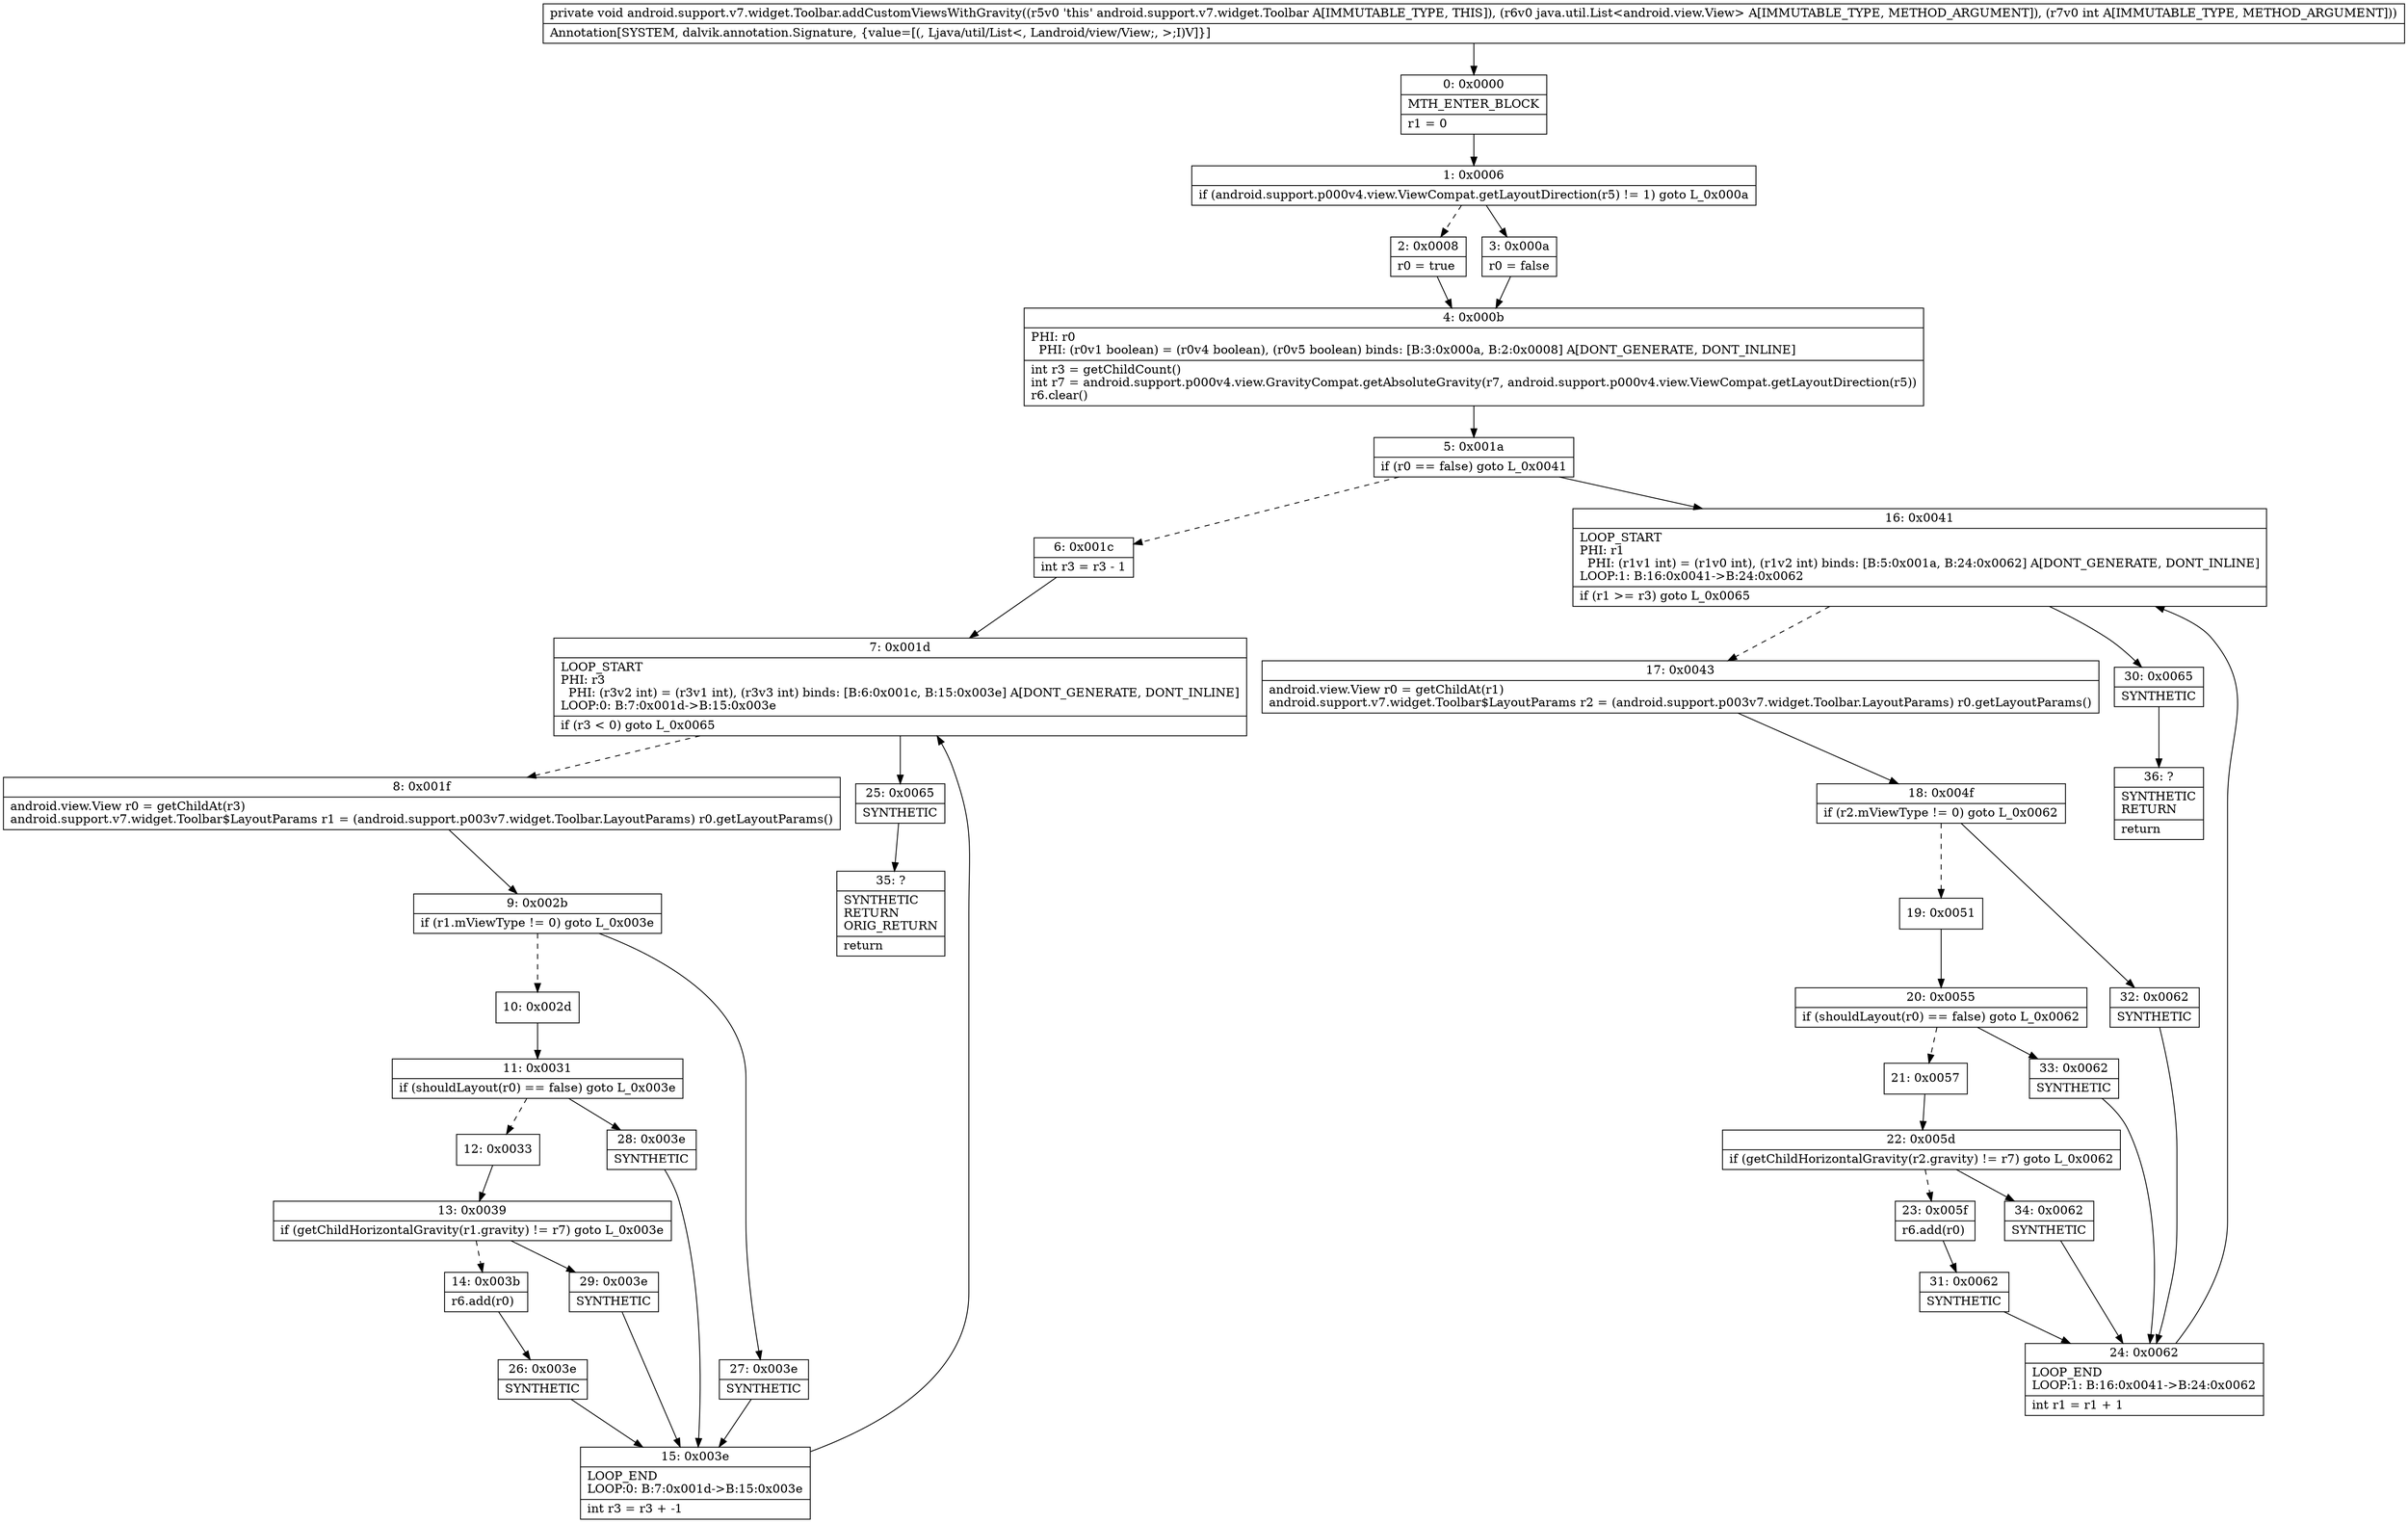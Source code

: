 digraph "CFG forandroid.support.v7.widget.Toolbar.addCustomViewsWithGravity(Ljava\/util\/List;I)V" {
Node_0 [shape=record,label="{0\:\ 0x0000|MTH_ENTER_BLOCK\l|r1 = 0\l}"];
Node_1 [shape=record,label="{1\:\ 0x0006|if (android.support.p000v4.view.ViewCompat.getLayoutDirection(r5) != 1) goto L_0x000a\l}"];
Node_2 [shape=record,label="{2\:\ 0x0008|r0 = true\l}"];
Node_3 [shape=record,label="{3\:\ 0x000a|r0 = false\l}"];
Node_4 [shape=record,label="{4\:\ 0x000b|PHI: r0 \l  PHI: (r0v1 boolean) = (r0v4 boolean), (r0v5 boolean) binds: [B:3:0x000a, B:2:0x0008] A[DONT_GENERATE, DONT_INLINE]\l|int r3 = getChildCount()\lint r7 = android.support.p000v4.view.GravityCompat.getAbsoluteGravity(r7, android.support.p000v4.view.ViewCompat.getLayoutDirection(r5))\lr6.clear()\l}"];
Node_5 [shape=record,label="{5\:\ 0x001a|if (r0 == false) goto L_0x0041\l}"];
Node_6 [shape=record,label="{6\:\ 0x001c|int r3 = r3 \- 1\l}"];
Node_7 [shape=record,label="{7\:\ 0x001d|LOOP_START\lPHI: r3 \l  PHI: (r3v2 int) = (r3v1 int), (r3v3 int) binds: [B:6:0x001c, B:15:0x003e] A[DONT_GENERATE, DONT_INLINE]\lLOOP:0: B:7:0x001d\-\>B:15:0x003e\l|if (r3 \< 0) goto L_0x0065\l}"];
Node_8 [shape=record,label="{8\:\ 0x001f|android.view.View r0 = getChildAt(r3)\landroid.support.v7.widget.Toolbar$LayoutParams r1 = (android.support.p003v7.widget.Toolbar.LayoutParams) r0.getLayoutParams()\l}"];
Node_9 [shape=record,label="{9\:\ 0x002b|if (r1.mViewType != 0) goto L_0x003e\l}"];
Node_10 [shape=record,label="{10\:\ 0x002d}"];
Node_11 [shape=record,label="{11\:\ 0x0031|if (shouldLayout(r0) == false) goto L_0x003e\l}"];
Node_12 [shape=record,label="{12\:\ 0x0033}"];
Node_13 [shape=record,label="{13\:\ 0x0039|if (getChildHorizontalGravity(r1.gravity) != r7) goto L_0x003e\l}"];
Node_14 [shape=record,label="{14\:\ 0x003b|r6.add(r0)\l}"];
Node_15 [shape=record,label="{15\:\ 0x003e|LOOP_END\lLOOP:0: B:7:0x001d\-\>B:15:0x003e\l|int r3 = r3 + \-1\l}"];
Node_16 [shape=record,label="{16\:\ 0x0041|LOOP_START\lPHI: r1 \l  PHI: (r1v1 int) = (r1v0 int), (r1v2 int) binds: [B:5:0x001a, B:24:0x0062] A[DONT_GENERATE, DONT_INLINE]\lLOOP:1: B:16:0x0041\-\>B:24:0x0062\l|if (r1 \>= r3) goto L_0x0065\l}"];
Node_17 [shape=record,label="{17\:\ 0x0043|android.view.View r0 = getChildAt(r1)\landroid.support.v7.widget.Toolbar$LayoutParams r2 = (android.support.p003v7.widget.Toolbar.LayoutParams) r0.getLayoutParams()\l}"];
Node_18 [shape=record,label="{18\:\ 0x004f|if (r2.mViewType != 0) goto L_0x0062\l}"];
Node_19 [shape=record,label="{19\:\ 0x0051}"];
Node_20 [shape=record,label="{20\:\ 0x0055|if (shouldLayout(r0) == false) goto L_0x0062\l}"];
Node_21 [shape=record,label="{21\:\ 0x0057}"];
Node_22 [shape=record,label="{22\:\ 0x005d|if (getChildHorizontalGravity(r2.gravity) != r7) goto L_0x0062\l}"];
Node_23 [shape=record,label="{23\:\ 0x005f|r6.add(r0)\l}"];
Node_24 [shape=record,label="{24\:\ 0x0062|LOOP_END\lLOOP:1: B:16:0x0041\-\>B:24:0x0062\l|int r1 = r1 + 1\l}"];
Node_25 [shape=record,label="{25\:\ 0x0065|SYNTHETIC\l}"];
Node_26 [shape=record,label="{26\:\ 0x003e|SYNTHETIC\l}"];
Node_27 [shape=record,label="{27\:\ 0x003e|SYNTHETIC\l}"];
Node_28 [shape=record,label="{28\:\ 0x003e|SYNTHETIC\l}"];
Node_29 [shape=record,label="{29\:\ 0x003e|SYNTHETIC\l}"];
Node_30 [shape=record,label="{30\:\ 0x0065|SYNTHETIC\l}"];
Node_31 [shape=record,label="{31\:\ 0x0062|SYNTHETIC\l}"];
Node_32 [shape=record,label="{32\:\ 0x0062|SYNTHETIC\l}"];
Node_33 [shape=record,label="{33\:\ 0x0062|SYNTHETIC\l}"];
Node_34 [shape=record,label="{34\:\ 0x0062|SYNTHETIC\l}"];
Node_35 [shape=record,label="{35\:\ ?|SYNTHETIC\lRETURN\lORIG_RETURN\l|return\l}"];
Node_36 [shape=record,label="{36\:\ ?|SYNTHETIC\lRETURN\l|return\l}"];
MethodNode[shape=record,label="{private void android.support.v7.widget.Toolbar.addCustomViewsWithGravity((r5v0 'this' android.support.v7.widget.Toolbar A[IMMUTABLE_TYPE, THIS]), (r6v0 java.util.List\<android.view.View\> A[IMMUTABLE_TYPE, METHOD_ARGUMENT]), (r7v0 int A[IMMUTABLE_TYPE, METHOD_ARGUMENT]))  | Annotation[SYSTEM, dalvik.annotation.Signature, \{value=[(, Ljava\/util\/List\<, Landroid\/view\/View;, \>;I)V]\}]\l}"];
MethodNode -> Node_0;
Node_0 -> Node_1;
Node_1 -> Node_2[style=dashed];
Node_1 -> Node_3;
Node_2 -> Node_4;
Node_3 -> Node_4;
Node_4 -> Node_5;
Node_5 -> Node_6[style=dashed];
Node_5 -> Node_16;
Node_6 -> Node_7;
Node_7 -> Node_8[style=dashed];
Node_7 -> Node_25;
Node_8 -> Node_9;
Node_9 -> Node_10[style=dashed];
Node_9 -> Node_27;
Node_10 -> Node_11;
Node_11 -> Node_12[style=dashed];
Node_11 -> Node_28;
Node_12 -> Node_13;
Node_13 -> Node_14[style=dashed];
Node_13 -> Node_29;
Node_14 -> Node_26;
Node_15 -> Node_7;
Node_16 -> Node_17[style=dashed];
Node_16 -> Node_30;
Node_17 -> Node_18;
Node_18 -> Node_19[style=dashed];
Node_18 -> Node_32;
Node_19 -> Node_20;
Node_20 -> Node_21[style=dashed];
Node_20 -> Node_33;
Node_21 -> Node_22;
Node_22 -> Node_23[style=dashed];
Node_22 -> Node_34;
Node_23 -> Node_31;
Node_24 -> Node_16;
Node_25 -> Node_35;
Node_26 -> Node_15;
Node_27 -> Node_15;
Node_28 -> Node_15;
Node_29 -> Node_15;
Node_30 -> Node_36;
Node_31 -> Node_24;
Node_32 -> Node_24;
Node_33 -> Node_24;
Node_34 -> Node_24;
}

